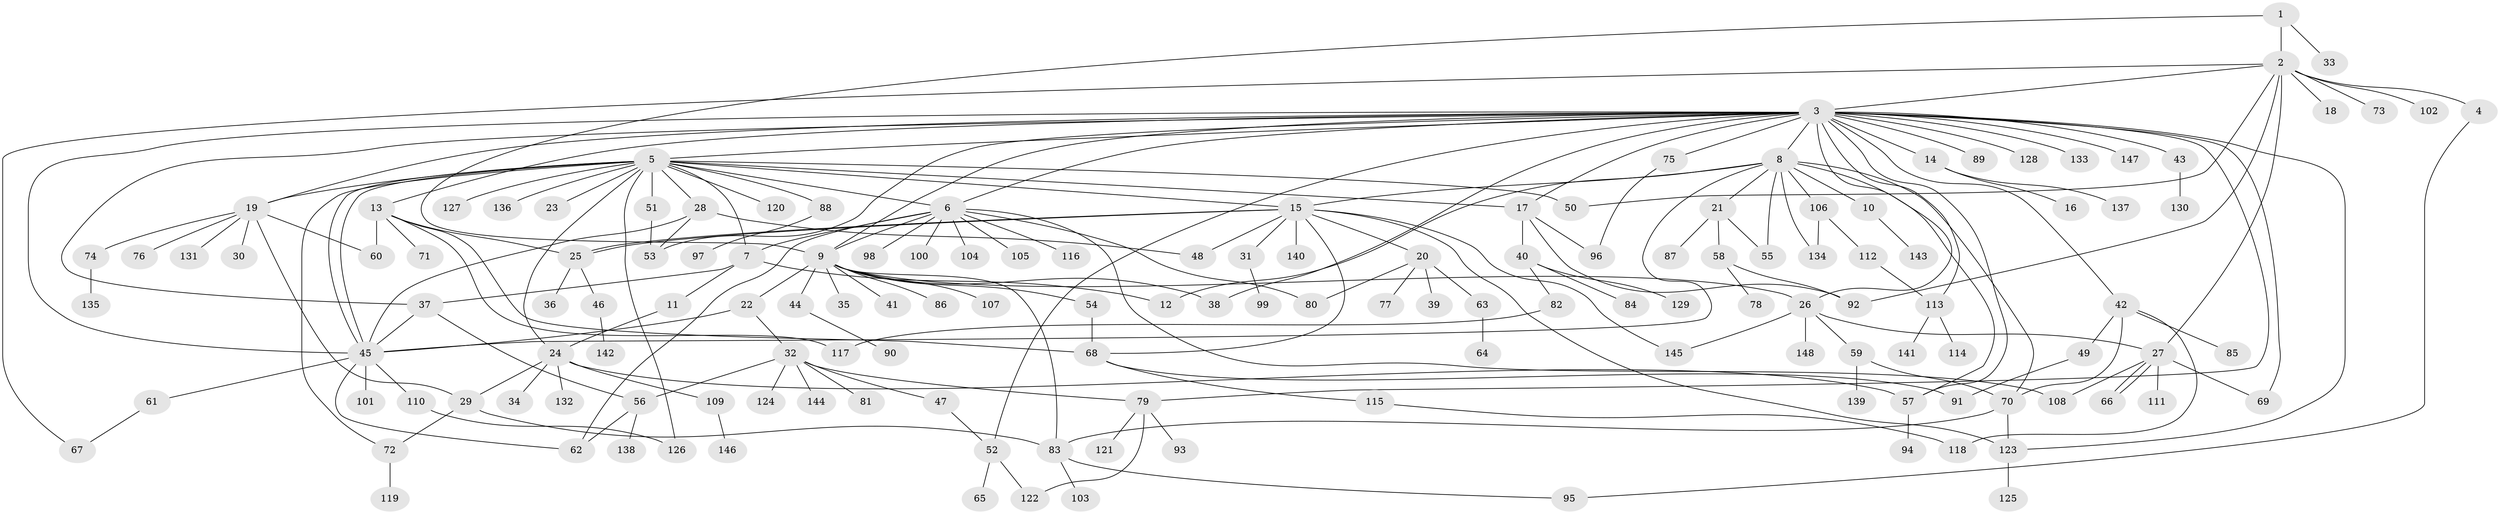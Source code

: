 // coarse degree distribution, {9: 0.028846153846153848, 5: 0.08653846153846154, 2: 0.22115384615384615, 3: 0.09615384615384616, 1: 0.4230769230769231, 4: 0.0673076923076923, 7: 0.019230769230769232, 17: 0.009615384615384616, 10: 0.009615384615384616, 12: 0.009615384615384616, 26: 0.009615384615384616, 11: 0.009615384615384616, 6: 0.009615384615384616}
// Generated by graph-tools (version 1.1) at 2025/36/03/04/25 23:36:44]
// undirected, 148 vertices, 208 edges
graph export_dot {
  node [color=gray90,style=filled];
  1;
  2;
  3;
  4;
  5;
  6;
  7;
  8;
  9;
  10;
  11;
  12;
  13;
  14;
  15;
  16;
  17;
  18;
  19;
  20;
  21;
  22;
  23;
  24;
  25;
  26;
  27;
  28;
  29;
  30;
  31;
  32;
  33;
  34;
  35;
  36;
  37;
  38;
  39;
  40;
  41;
  42;
  43;
  44;
  45;
  46;
  47;
  48;
  49;
  50;
  51;
  52;
  53;
  54;
  55;
  56;
  57;
  58;
  59;
  60;
  61;
  62;
  63;
  64;
  65;
  66;
  67;
  68;
  69;
  70;
  71;
  72;
  73;
  74;
  75;
  76;
  77;
  78;
  79;
  80;
  81;
  82;
  83;
  84;
  85;
  86;
  87;
  88;
  89;
  90;
  91;
  92;
  93;
  94;
  95;
  96;
  97;
  98;
  99;
  100;
  101;
  102;
  103;
  104;
  105;
  106;
  107;
  108;
  109;
  110;
  111;
  112;
  113;
  114;
  115;
  116;
  117;
  118;
  119;
  120;
  121;
  122;
  123;
  124;
  125;
  126;
  127;
  128;
  129;
  130;
  131;
  132;
  133;
  134;
  135;
  136;
  137;
  138;
  139;
  140;
  141;
  142;
  143;
  144;
  145;
  146;
  147;
  148;
  1 -- 2;
  1 -- 9;
  1 -- 33;
  2 -- 3;
  2 -- 4;
  2 -- 18;
  2 -- 27;
  2 -- 50;
  2 -- 67;
  2 -- 73;
  2 -- 92;
  2 -- 102;
  3 -- 5;
  3 -- 6;
  3 -- 8;
  3 -- 9;
  3 -- 13;
  3 -- 14;
  3 -- 17;
  3 -- 19;
  3 -- 26;
  3 -- 37;
  3 -- 38;
  3 -- 42;
  3 -- 43;
  3 -- 45;
  3 -- 52;
  3 -- 53;
  3 -- 57;
  3 -- 69;
  3 -- 75;
  3 -- 79;
  3 -- 89;
  3 -- 113;
  3 -- 123;
  3 -- 128;
  3 -- 133;
  3 -- 147;
  4 -- 95;
  5 -- 6;
  5 -- 7;
  5 -- 15;
  5 -- 17;
  5 -- 19;
  5 -- 23;
  5 -- 24;
  5 -- 28;
  5 -- 45;
  5 -- 45;
  5 -- 50;
  5 -- 51;
  5 -- 72;
  5 -- 88;
  5 -- 120;
  5 -- 126;
  5 -- 127;
  5 -- 136;
  6 -- 7;
  6 -- 9;
  6 -- 62;
  6 -- 80;
  6 -- 98;
  6 -- 100;
  6 -- 104;
  6 -- 105;
  6 -- 108;
  6 -- 116;
  7 -- 11;
  7 -- 12;
  7 -- 37;
  8 -- 10;
  8 -- 12;
  8 -- 15;
  8 -- 21;
  8 -- 45;
  8 -- 55;
  8 -- 57;
  8 -- 70;
  8 -- 106;
  8 -- 134;
  9 -- 22;
  9 -- 26;
  9 -- 35;
  9 -- 38;
  9 -- 41;
  9 -- 44;
  9 -- 54;
  9 -- 83;
  9 -- 86;
  9 -- 107;
  10 -- 143;
  11 -- 24;
  13 -- 25;
  13 -- 60;
  13 -- 68;
  13 -- 71;
  13 -- 117;
  14 -- 16;
  14 -- 137;
  15 -- 20;
  15 -- 25;
  15 -- 25;
  15 -- 31;
  15 -- 48;
  15 -- 68;
  15 -- 123;
  15 -- 140;
  15 -- 145;
  17 -- 40;
  17 -- 92;
  17 -- 96;
  19 -- 29;
  19 -- 30;
  19 -- 60;
  19 -- 74;
  19 -- 76;
  19 -- 131;
  20 -- 39;
  20 -- 63;
  20 -- 77;
  20 -- 80;
  21 -- 55;
  21 -- 58;
  21 -- 87;
  22 -- 32;
  22 -- 45;
  24 -- 29;
  24 -- 34;
  24 -- 57;
  24 -- 109;
  24 -- 132;
  25 -- 36;
  25 -- 46;
  26 -- 27;
  26 -- 59;
  26 -- 145;
  26 -- 148;
  27 -- 66;
  27 -- 66;
  27 -- 69;
  27 -- 108;
  27 -- 111;
  28 -- 45;
  28 -- 48;
  28 -- 53;
  29 -- 72;
  29 -- 83;
  31 -- 99;
  32 -- 47;
  32 -- 56;
  32 -- 79;
  32 -- 81;
  32 -- 124;
  32 -- 144;
  37 -- 45;
  37 -- 56;
  40 -- 82;
  40 -- 84;
  40 -- 129;
  42 -- 49;
  42 -- 70;
  42 -- 85;
  42 -- 118;
  43 -- 130;
  44 -- 90;
  45 -- 61;
  45 -- 62;
  45 -- 101;
  45 -- 110;
  46 -- 142;
  47 -- 52;
  49 -- 91;
  51 -- 53;
  52 -- 65;
  52 -- 122;
  54 -- 68;
  56 -- 62;
  56 -- 138;
  57 -- 94;
  58 -- 78;
  58 -- 92;
  59 -- 70;
  59 -- 139;
  61 -- 67;
  63 -- 64;
  68 -- 91;
  68 -- 115;
  70 -- 83;
  70 -- 123;
  72 -- 119;
  74 -- 135;
  75 -- 96;
  79 -- 93;
  79 -- 121;
  79 -- 122;
  82 -- 117;
  83 -- 95;
  83 -- 103;
  88 -- 97;
  106 -- 112;
  106 -- 134;
  109 -- 146;
  110 -- 126;
  112 -- 113;
  113 -- 114;
  113 -- 141;
  115 -- 118;
  123 -- 125;
}
